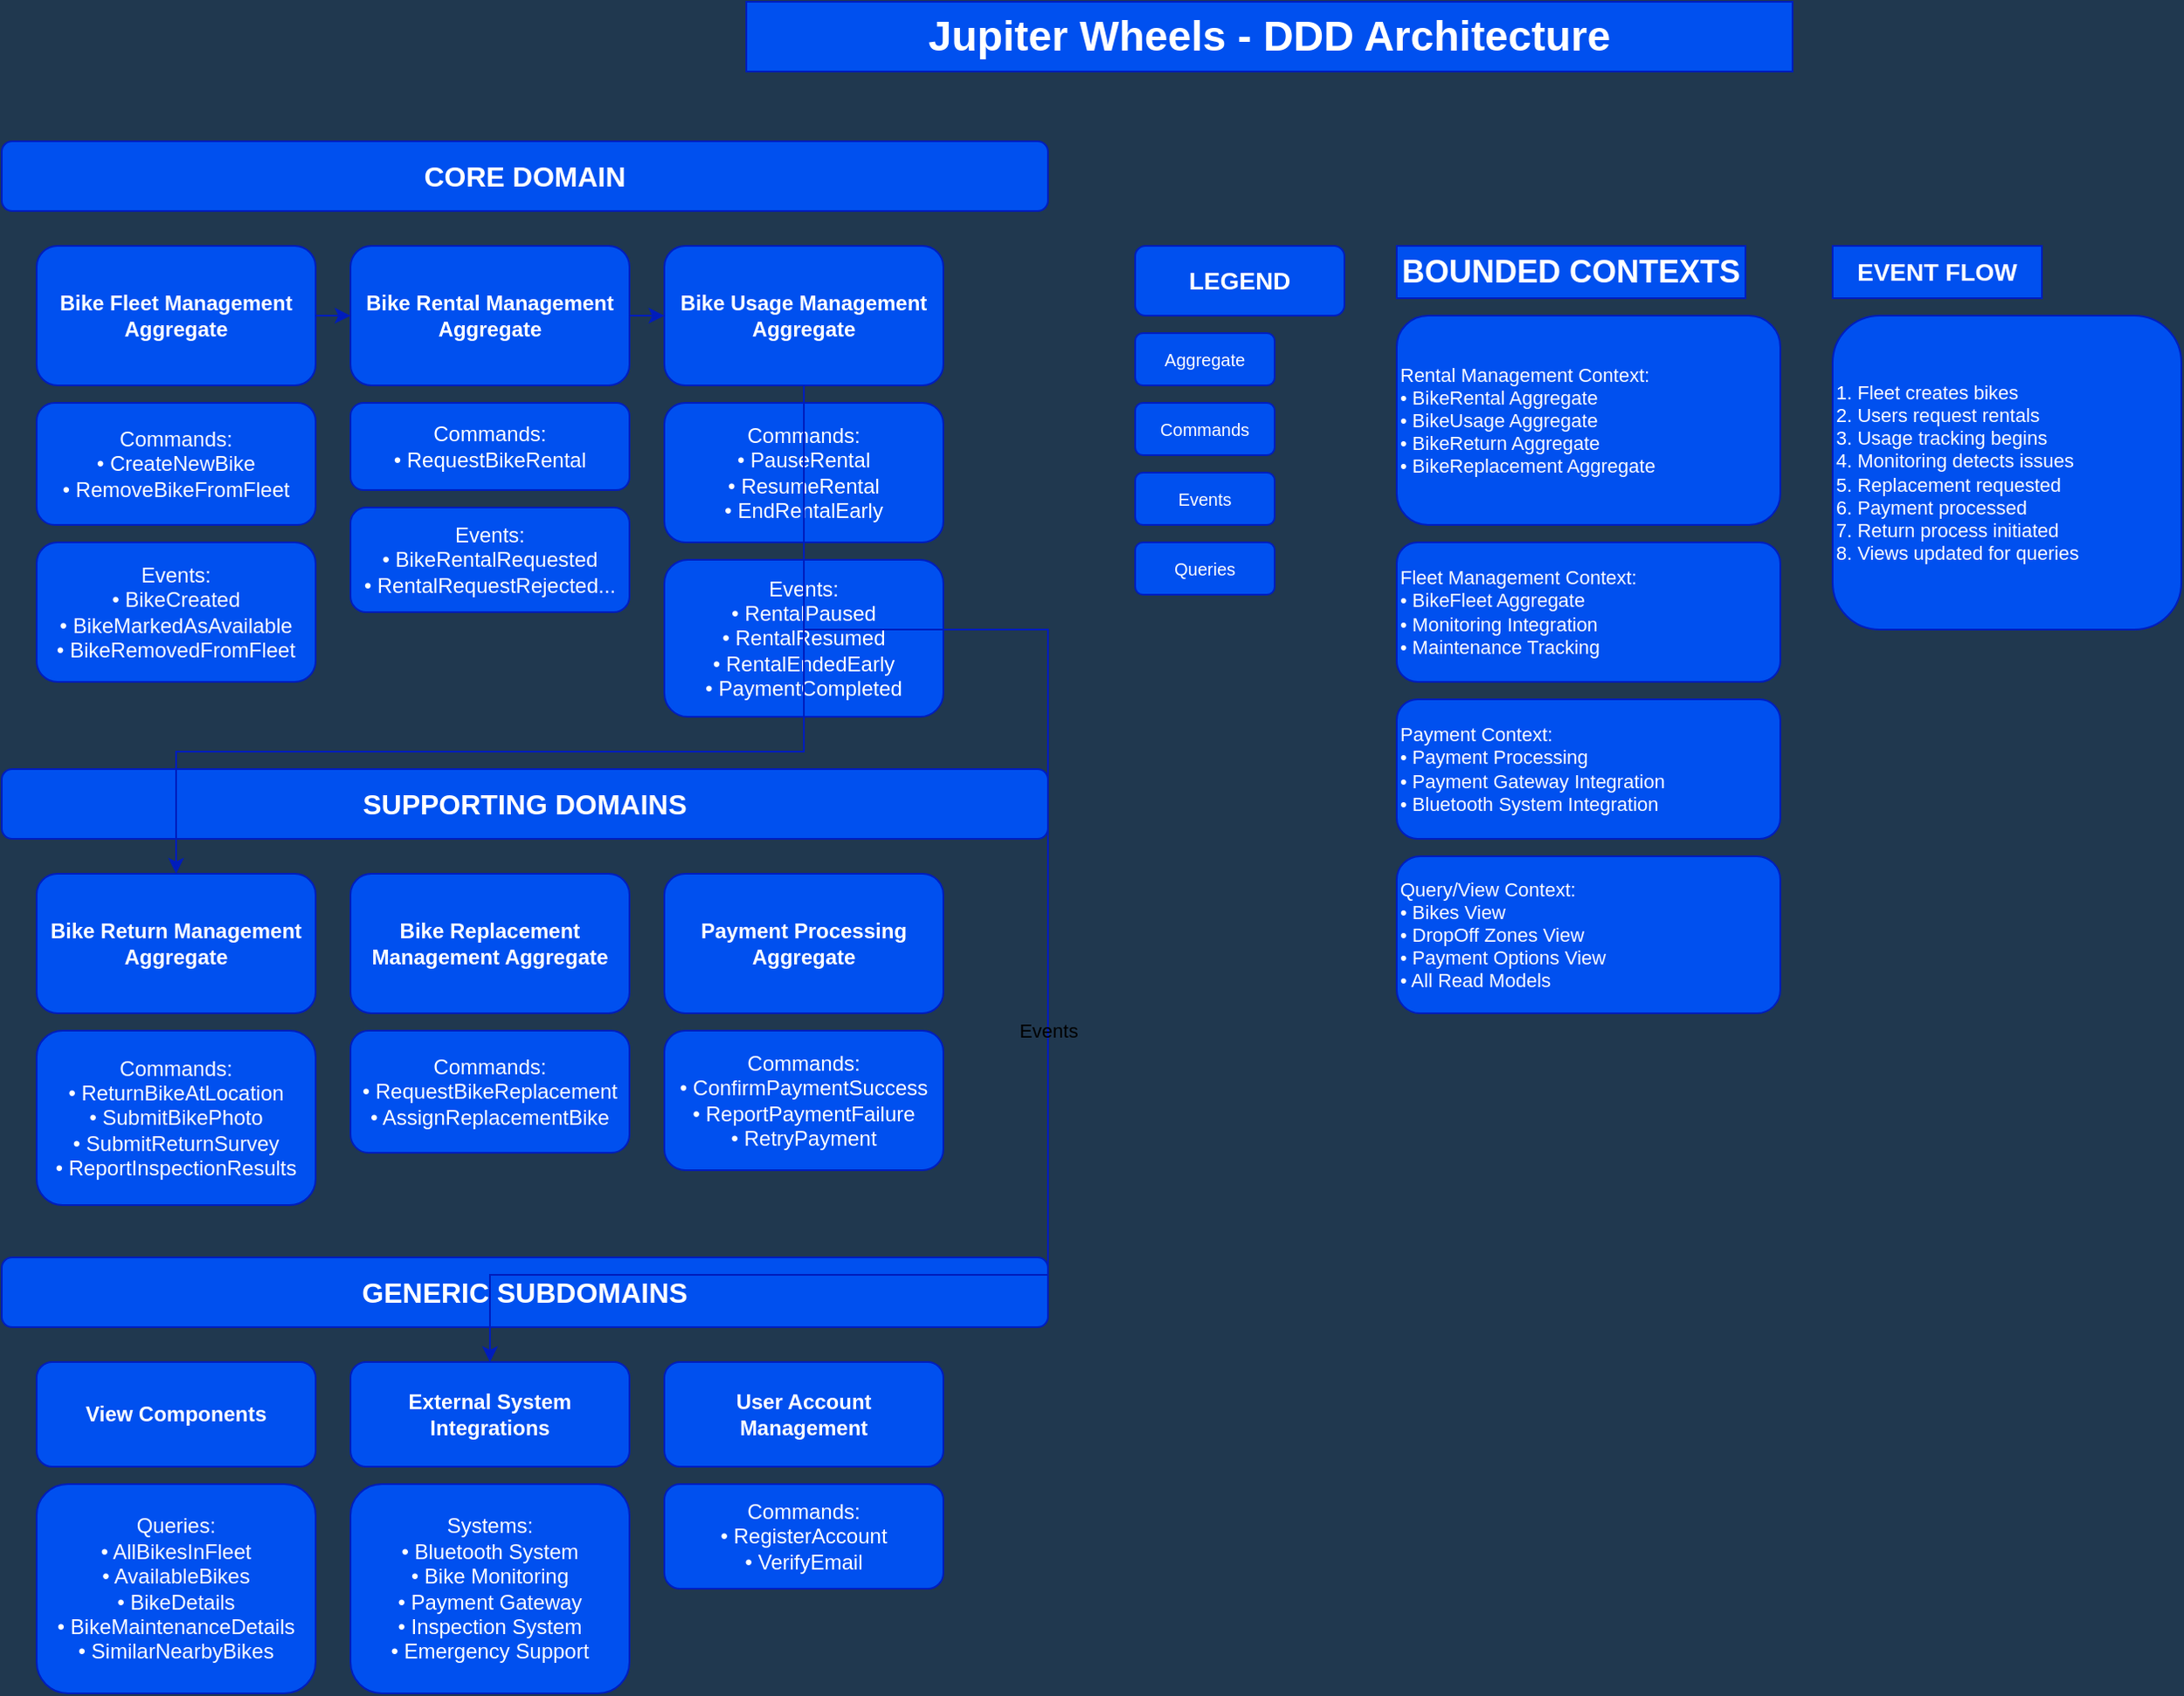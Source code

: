 <mxfile version="28.2.7">
  <diagram id="EyFhT2X7jMq6bR1o78_Q" name="Page-1">
    <mxGraphModel dx="1155" dy="846" grid="1" gridSize="10" guides="1" tooltips="1" connect="1" arrows="1" fold="1" page="1" pageScale="1" pageWidth="1654" pageHeight="2339" background="#20384F" math="0" shadow="0">
      <root>
        <mxCell id="0" />
        <mxCell id="1" parent="0" />
        <mxCell id="title" value="Jupiter Wheels - DDD Architecture" style="text;html=1;align=center;verticalAlign=middle;whiteSpace=wrap;rounded=0;fontSize=24;fontStyle=1;labelBackgroundColor=none;fillColor=#0050ef;fontColor=#ffffff;strokeColor=#001DBC;" parent="1" vertex="1">
          <mxGeometry x="527" y="20" width="600" height="40" as="geometry" />
        </mxCell>
        <mxCell id="coreDomain" value="CORE DOMAIN" style="rounded=1;whiteSpace=wrap;html=1;fontSize=16;fontStyle=1;labelBackgroundColor=none;fillColor=#0050ef;fontColor=#ffffff;strokeColor=#001DBC;" parent="1" vertex="1">
          <mxGeometry x="100" y="100" width="600" height="40" as="geometry" />
        </mxCell>
        <mxCell id="bikeFleetAggregate" value="Bike Fleet Management&#xa;Aggregate" style="rounded=1;whiteSpace=wrap;html=1;fontSize=12;fontStyle=1;labelBackgroundColor=none;fillColor=#0050ef;fontColor=#ffffff;strokeColor=#001DBC;" parent="1" vertex="1">
          <mxGeometry x="120" y="160" width="160" height="80" as="geometry" />
        </mxCell>
        <mxCell id="fleetCommands" value="Commands:&#xa;• CreateNewBike&#xa;• RemoveBikeFromFleet" style="rounded=1;whiteSpace=wrap;html=1;labelBackgroundColor=none;fillColor=#0050ef;fontColor=#ffffff;strokeColor=#001DBC;" parent="1" vertex="1">
          <mxGeometry x="120" y="250" width="160" height="70" as="geometry" />
        </mxCell>
        <mxCell id="fleetEvents" value="Events:&#xa;• BikeCreated&#xa;• BikeMarkedAsAvailable&#xa;• BikeRemovedFromFleet" style="rounded=1;whiteSpace=wrap;html=1;labelBackgroundColor=none;fillColor=#0050ef;fontColor=#ffffff;strokeColor=#001DBC;" parent="1" vertex="1">
          <mxGeometry x="120" y="330" width="160" height="80" as="geometry" />
        </mxCell>
        <mxCell id="bikeRentalAggregate" value="Bike Rental Management&#xa;Aggregate" style="rounded=1;whiteSpace=wrap;html=1;fontSize=12;fontStyle=1;labelBackgroundColor=none;fillColor=#0050ef;fontColor=#ffffff;strokeColor=#001DBC;" parent="1" vertex="1">
          <mxGeometry x="300" y="160" width="160" height="80" as="geometry" />
        </mxCell>
        <mxCell id="rentalCommands" value="Commands:&#xa;• RequestBikeRental" style="rounded=1;whiteSpace=wrap;html=1;labelBackgroundColor=none;fillColor=#0050ef;fontColor=#ffffff;strokeColor=#001DBC;" parent="1" vertex="1">
          <mxGeometry x="300" y="250" width="160" height="50" as="geometry" />
        </mxCell>
        <mxCell id="rentalEvents" value="Events:&#xa;• BikeRentalRequested&#xa;• RentalRequestRejected..." style="rounded=1;whiteSpace=wrap;html=1;labelBackgroundColor=none;fillColor=#0050ef;fontColor=#ffffff;strokeColor=#001DBC;" parent="1" vertex="1">
          <mxGeometry x="300" y="310" width="160" height="60" as="geometry" />
        </mxCell>
        <mxCell id="bikeUsageAggregate" value="Bike Usage Management&#xa;Aggregate" style="rounded=1;whiteSpace=wrap;html=1;fontSize=12;fontStyle=1;labelBackgroundColor=none;fillColor=#0050ef;fontColor=#ffffff;strokeColor=#001DBC;" parent="1" vertex="1">
          <mxGeometry x="480" y="160" width="160" height="80" as="geometry" />
        </mxCell>
        <mxCell id="usageCommands" value="Commands:&#xa;• PauseRental&#xa;• ResumeRental&#xa;• EndRentalEarly" style="rounded=1;whiteSpace=wrap;html=1;labelBackgroundColor=none;fillColor=#0050ef;fontColor=#ffffff;strokeColor=#001DBC;" parent="1" vertex="1">
          <mxGeometry x="480" y="250" width="160" height="80" as="geometry" />
        </mxCell>
        <mxCell id="usageEvents" value="Events:&#xa;• RentalPaused&#xa;• RentalResumed&#xa;• RentalEndedEarly&#xa;• PaymentCompleted" style="rounded=1;whiteSpace=wrap;html=1;labelBackgroundColor=none;fillColor=#0050ef;fontColor=#ffffff;strokeColor=#001DBC;" parent="1" vertex="1">
          <mxGeometry x="480" y="340" width="160" height="90" as="geometry" />
        </mxCell>
        <mxCell id="supportingDomain" value="SUPPORTING DOMAINS" style="rounded=1;whiteSpace=wrap;html=1;fontSize=16;fontStyle=1;labelBackgroundColor=none;fillColor=#0050ef;fontColor=#ffffff;strokeColor=#001DBC;" parent="1" vertex="1">
          <mxGeometry x="100" y="460" width="600" height="40" as="geometry" />
        </mxCell>
        <mxCell id="bikeReturnAggregate" value="Bike Return Management&#xa;Aggregate" style="rounded=1;whiteSpace=wrap;html=1;fontSize=12;fontStyle=1;labelBackgroundColor=none;fillColor=#0050ef;fontColor=#ffffff;strokeColor=#001DBC;" parent="1" vertex="1">
          <mxGeometry x="120" y="520" width="160" height="80" as="geometry" />
        </mxCell>
        <mxCell id="returnCommands" value="Commands:&#xa;• ReturnBikeAtLocation&#xa;• SubmitBikePhoto&#xa;• SubmitReturnSurvey&#xa;• ReportInspectionResults" style="rounded=1;whiteSpace=wrap;html=1;labelBackgroundColor=none;fillColor=#0050ef;fontColor=#ffffff;strokeColor=#001DBC;" parent="1" vertex="1">
          <mxGeometry x="120" y="610" width="160" height="100" as="geometry" />
        </mxCell>
        <mxCell id="bikeReplacementAggregate" value="Bike Replacement&#xa;Management Aggregate" style="rounded=1;whiteSpace=wrap;html=1;fontSize=12;fontStyle=1;labelBackgroundColor=none;fillColor=#0050ef;fontColor=#ffffff;strokeColor=#001DBC;" parent="1" vertex="1">
          <mxGeometry x="300" y="520" width="160" height="80" as="geometry" />
        </mxCell>
        <mxCell id="replacementCommands" value="Commands:&#xa;• RequestBikeReplacement&#xa;• AssignReplacementBike" style="rounded=1;whiteSpace=wrap;html=1;labelBackgroundColor=none;fillColor=#0050ef;fontColor=#ffffff;strokeColor=#001DBC;" parent="1" vertex="1">
          <mxGeometry x="300" y="610" width="160" height="70" as="geometry" />
        </mxCell>
        <mxCell id="paymentAggregate" value="Payment Processing&#xa;Aggregate" style="rounded=1;whiteSpace=wrap;html=1;fontSize=12;fontStyle=1;labelBackgroundColor=none;fillColor=#0050ef;fontColor=#ffffff;strokeColor=#001DBC;" parent="1" vertex="1">
          <mxGeometry x="480" y="520" width="160" height="80" as="geometry" />
        </mxCell>
        <mxCell id="paymentCommands" value="Commands:&#xa;• ConfirmPaymentSuccess&#xa;• ReportPaymentFailure&#xa;• RetryPayment" style="rounded=1;whiteSpace=wrap;html=1;labelBackgroundColor=none;fillColor=#0050ef;fontColor=#ffffff;strokeColor=#001DBC;" parent="1" vertex="1">
          <mxGeometry x="480" y="610" width="160" height="80" as="geometry" />
        </mxCell>
        <mxCell id="genericDomain" value="GENERIC SUBDOMAINS" style="rounded=1;whiteSpace=wrap;html=1;fontSize=16;fontStyle=1;labelBackgroundColor=none;fillColor=#0050ef;fontColor=#ffffff;strokeColor=#001DBC;" parent="1" vertex="1">
          <mxGeometry x="100" y="740" width="600" height="40" as="geometry" />
        </mxCell>
        <mxCell id="viewComponents" value="View Components" style="rounded=1;whiteSpace=wrap;html=1;fontSize=12;fontStyle=1;labelBackgroundColor=none;fillColor=#0050ef;fontColor=#ffffff;strokeColor=#001DBC;" parent="1" vertex="1">
          <mxGeometry x="120" y="800" width="160" height="60" as="geometry" />
        </mxCell>
        <mxCell id="viewQueries" value="Queries:&#xa;• AllBikesInFleet&#xa;• AvailableBikes&#xa;• BikeDetails&#xa;• BikeMaintenanceDetails&#xa;• SimilarNearbyBikes" style="rounded=1;whiteSpace=wrap;html=1;labelBackgroundColor=none;fillColor=#0050ef;fontColor=#ffffff;strokeColor=#001DBC;" parent="1" vertex="1">
          <mxGeometry x="120" y="870" width="160" height="120" as="geometry" />
        </mxCell>
        <mxCell id="externalSystems" value="External System&#xa;Integrations" style="rounded=1;whiteSpace=wrap;html=1;fontSize=12;fontStyle=1;labelBackgroundColor=none;fillColor=#0050ef;fontColor=#ffffff;strokeColor=#001DBC;" parent="1" vertex="1">
          <mxGeometry x="300" y="800" width="160" height="60" as="geometry" />
        </mxCell>
        <mxCell id="externalSystemsList" value="Systems:&#xa;• Bluetooth System&#xa;• Bike Monitoring&#xa;• Payment Gateway&#xa;• Inspection System&#xa;• Emergency Support" style="rounded=1;whiteSpace=wrap;html=1;labelBackgroundColor=none;fillColor=#0050ef;fontColor=#ffffff;strokeColor=#001DBC;" parent="1" vertex="1">
          <mxGeometry x="300" y="870" width="160" height="120" as="geometry" />
        </mxCell>
        <mxCell id="userAccountMgmt" value="User Account&#xa;Management" style="rounded=1;whiteSpace=wrap;html=1;fontSize=12;fontStyle=1;labelBackgroundColor=none;fillColor=#0050ef;fontColor=#ffffff;strokeColor=#001DBC;" parent="1" vertex="1">
          <mxGeometry x="480" y="800" width="160" height="60" as="geometry" />
        </mxCell>
        <mxCell id="userCommands" value="Commands:&#xa;• RegisterAccount&#xa;• VerifyEmail" style="rounded=1;whiteSpace=wrap;html=1;labelBackgroundColor=none;fillColor=#0050ef;fontColor=#ffffff;strokeColor=#001DBC;" parent="1" vertex="1">
          <mxGeometry x="480" y="870" width="160" height="60" as="geometry" />
        </mxCell>
        <mxCell id="arrow1" value="" style="endArrow=classic;html=1;rounded=0;labelBackgroundColor=none;fontColor=default;fillColor=#0050ef;strokeColor=#001DBC;" parent="1" source="bikeFleetAggregate" target="bikeRentalAggregate" edge="1">
          <mxGeometry width="50" height="50" relative="1" as="geometry">
            <mxPoint x="290" y="200" as="sourcePoint" />
            <mxPoint x="340" y="150" as="targetPoint" />
          </mxGeometry>
        </mxCell>
        <mxCell id="arrow2" value="" style="endArrow=classic;html=1;rounded=0;labelBackgroundColor=none;fontColor=default;fillColor=#0050ef;strokeColor=#001DBC;" parent="1" source="bikeRentalAggregate" target="bikeUsageAggregate" edge="1">
          <mxGeometry width="50" height="50" relative="1" as="geometry">
            <mxPoint x="470" y="200" as="sourcePoint" />
            <mxPoint x="520" y="150" as="targetPoint" />
          </mxGeometry>
        </mxCell>
        <mxCell id="arrow3" value="" style="endArrow=classic;html=1;rounded=0;labelBackgroundColor=none;fontColor=default;fillColor=#0050ef;strokeColor=#001DBC;" parent="1" source="bikeUsageAggregate" target="bikeReturnAggregate" edge="1">
          <mxGeometry width="50" height="50" relative="1" as="geometry">
            <mxPoint x="560" y="240" as="sourcePoint" />
            <mxPoint x="200" y="520" as="targetPoint" />
            <Array as="points">
              <mxPoint x="560" y="450" />
              <mxPoint x="200" y="450" />
            </Array>
          </mxGeometry>
        </mxCell>
        <mxCell id="integrationArrow1" value="Events" style="endArrow=classic;html=1;rounded=0;labelBackgroundColor=none;fontColor=default;fillColor=#0050ef;strokeColor=#001DBC;" parent="1" source="bikeUsageAggregate" target="externalSystems" edge="1">
          <mxGeometry width="50" height="50" relative="1" as="geometry">
            <mxPoint x="560" y="240" as="sourcePoint" />
            <mxPoint x="380" y="800" as="targetPoint" />
            <Array as="points">
              <mxPoint x="560" y="380" />
              <mxPoint x="700" y="380" />
              <mxPoint x="700" y="750" />
              <mxPoint x="380" y="750" />
            </Array>
            <mxPoint as="offset" />
          </mxGeometry>
        </mxCell>
        <mxCell id="legend" value="LEGEND" style="rounded=1;whiteSpace=wrap;html=1;fontSize=14;fontStyle=1;labelBackgroundColor=none;fillColor=#0050ef;fontColor=#ffffff;strokeColor=#001DBC;" parent="1" vertex="1">
          <mxGeometry x="750" y="160" width="120" height="40" as="geometry" />
        </mxCell>
        <mxCell id="legendAggregate" value="Aggregate" style="rounded=1;whiteSpace=wrap;html=1;fontSize=10;labelBackgroundColor=none;fillColor=#0050ef;fontColor=#ffffff;strokeColor=#001DBC;" parent="1" vertex="1">
          <mxGeometry x="750" y="210" width="80" height="30" as="geometry" />
        </mxCell>
        <mxCell id="legendCommand" value="Commands" style="rounded=1;whiteSpace=wrap;html=1;fontSize=10;labelBackgroundColor=none;fillColor=#0050ef;fontColor=#ffffff;strokeColor=#001DBC;" parent="1" vertex="1">
          <mxGeometry x="750" y="250" width="80" height="30" as="geometry" />
        </mxCell>
        <mxCell id="legendEvent" value="Events" style="rounded=1;whiteSpace=wrap;html=1;fontSize=10;labelBackgroundColor=none;fillColor=#0050ef;fontColor=#ffffff;strokeColor=#001DBC;" parent="1" vertex="1">
          <mxGeometry x="750" y="290" width="80" height="30" as="geometry" />
        </mxCell>
        <mxCell id="legendQuery" value="Queries" style="rounded=1;whiteSpace=wrap;html=1;fontSize=10;labelBackgroundColor=none;fillColor=#0050ef;fontColor=#ffffff;strokeColor=#001DBC;" parent="1" vertex="1">
          <mxGeometry x="750" y="330" width="80" height="30" as="geometry" />
        </mxCell>
        <mxCell id="domainContext" value="BOUNDED CONTEXTS" style="text;html=1;align=center;verticalAlign=middle;whiteSpace=wrap;rounded=0;fontSize=18;fontStyle=1;labelBackgroundColor=none;fillColor=#0050ef;fontColor=#ffffff;strokeColor=#001DBC;" parent="1" vertex="1">
          <mxGeometry x="900" y="160" width="200" height="30" as="geometry" />
        </mxCell>
        <mxCell id="rentalContext" value="Rental Management Context:&#xa;• BikeRental Aggregate&#xa;• BikeUsage Aggregate&#xa;• BikeReturn Aggregate&#xa;• BikeReplacement Aggregate" style="rounded=1;whiteSpace=wrap;html=1;fontSize=11;align=left;labelBackgroundColor=none;fillColor=#0050ef;fontColor=#ffffff;strokeColor=#001DBC;" parent="1" vertex="1">
          <mxGeometry x="900" y="200" width="220" height="120" as="geometry" />
        </mxCell>
        <mxCell id="fleetContext" value="Fleet Management Context:&#xa;• BikeFleet Aggregate&#xa;• Monitoring Integration&#xa;• Maintenance Tracking" style="rounded=1;whiteSpace=wrap;html=1;fontSize=11;align=left;labelBackgroundColor=none;fillColor=#0050ef;fontColor=#ffffff;strokeColor=#001DBC;" parent="1" vertex="1">
          <mxGeometry x="900" y="330" width="220" height="80" as="geometry" />
        </mxCell>
        <mxCell id="paymentContext" value="Payment Context:&#xa;• Payment Processing&#xa;• Payment Gateway Integration&#xa;• Bluetooth System Integration" style="rounded=1;whiteSpace=wrap;html=1;fontSize=11;align=left;labelBackgroundColor=none;fillColor=#0050ef;fontColor=#ffffff;strokeColor=#001DBC;" parent="1" vertex="1">
          <mxGeometry x="900" y="420" width="220" height="80" as="geometry" />
        </mxCell>
        <mxCell id="queryContext" value="Query/View Context:&#xa;• Bikes View&#xa;• DropOff Zones View&#xa;• Payment Options View&#xa;• All Read Models" style="rounded=1;whiteSpace=wrap;html=1;fontSize=11;align=left;labelBackgroundColor=none;fillColor=#0050ef;fontColor=#ffffff;strokeColor=#001DBC;" parent="1" vertex="1">
          <mxGeometry x="900" y="510" width="220" height="90" as="geometry" />
        </mxCell>
        <mxCell id="eventFlowTitle" value="EVENT FLOW" style="text;html=1;align=center;verticalAlign=middle;whiteSpace=wrap;rounded=0;fontSize=14;fontStyle=1;labelBackgroundColor=none;fillColor=#0050ef;fontColor=#ffffff;strokeColor=#001DBC;" parent="1" vertex="1">
          <mxGeometry x="1150" y="160" width="120" height="30" as="geometry" />
        </mxCell>
        <mxCell id="eventFlowDesc" value="1. Fleet creates bikes&#xa;2. Users request rentals&#xa;3. Usage tracking begins&#xa;4. Monitoring detects issues&#xa;5. Replacement requested&#xa;6. Payment processed&#xa;7. Return process initiated&#xa;8. Views updated for queries" style="rounded=1;whiteSpace=wrap;html=1;fontSize=11;align=left;labelBackgroundColor=none;fillColor=#0050ef;fontColor=#ffffff;strokeColor=#001DBC;" parent="1" vertex="1">
          <mxGeometry x="1150" y="200" width="200" height="180" as="geometry" />
        </mxCell>
      </root>
    </mxGraphModel>
  </diagram>
</mxfile>
